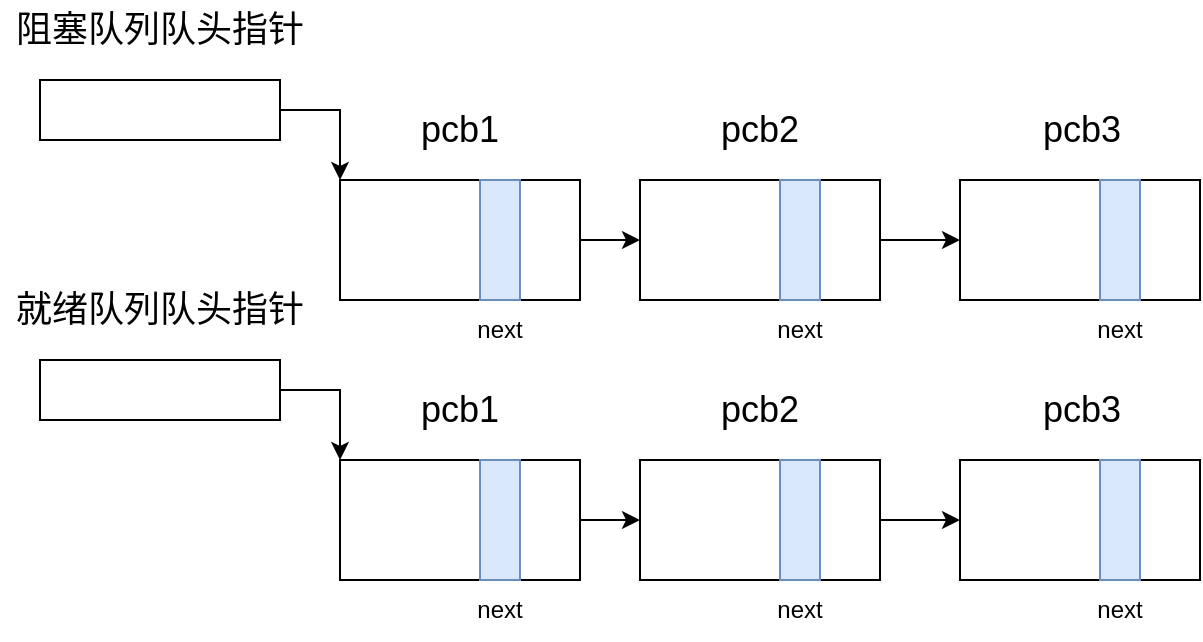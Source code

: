 <mxfile version="24.2.1" type="github">
  <diagram name="第 1 页" id="LYnSWHXCOEJrI_1YHQaW">
    <mxGraphModel dx="692" dy="525" grid="1" gridSize="10" guides="1" tooltips="1" connect="1" arrows="1" fold="1" page="1" pageScale="1" pageWidth="827" pageHeight="1169" math="0" shadow="0">
      <root>
        <mxCell id="0" />
        <mxCell id="1" parent="0" />
        <mxCell id="W_9Xd0URiHrDT1glzjAh-24" value="" style="edgeStyle=orthogonalEdgeStyle;rounded=0;orthogonalLoop=1;jettySize=auto;html=1;entryX=0;entryY=0.5;entryDx=0;entryDy=0;" edge="1" parent="1" source="W_9Xd0URiHrDT1glzjAh-1" target="W_9Xd0URiHrDT1glzjAh-16">
          <mxGeometry relative="1" as="geometry" />
        </mxCell>
        <mxCell id="W_9Xd0URiHrDT1glzjAh-1" value="" style="rounded=0;whiteSpace=wrap;html=1;" vertex="1" parent="1">
          <mxGeometry x="180" y="240" width="120" height="60" as="geometry" />
        </mxCell>
        <mxCell id="W_9Xd0URiHrDT1glzjAh-10" value="next" style="text;html=1;align=center;verticalAlign=middle;whiteSpace=wrap;rounded=0;" vertex="1" parent="1">
          <mxGeometry x="230" y="300" width="60" height="30" as="geometry" />
        </mxCell>
        <mxCell id="W_9Xd0URiHrDT1glzjAh-13" value="" style="rounded=0;whiteSpace=wrap;html=1;direction=south;fillColor=#dae8fc;strokeColor=#6c8ebf;" vertex="1" parent="1">
          <mxGeometry x="250" y="240" width="20" height="60" as="geometry" />
        </mxCell>
        <mxCell id="W_9Xd0URiHrDT1glzjAh-14" value="&lt;font style=&quot;font-size: 18px;&quot;&gt;pcb1&lt;/font&gt;" style="text;html=1;align=center;verticalAlign=middle;whiteSpace=wrap;rounded=0;" vertex="1" parent="1">
          <mxGeometry x="210" y="200" width="60" height="30" as="geometry" />
        </mxCell>
        <mxCell id="W_9Xd0URiHrDT1glzjAh-27" style="edgeStyle=orthogonalEdgeStyle;rounded=0;orthogonalLoop=1;jettySize=auto;html=1;exitX=1;exitY=0.5;exitDx=0;exitDy=0;entryX=0;entryY=0.5;entryDx=0;entryDy=0;" edge="1" parent="1" source="W_9Xd0URiHrDT1glzjAh-16" target="W_9Xd0URiHrDT1glzjAh-20">
          <mxGeometry relative="1" as="geometry" />
        </mxCell>
        <mxCell id="W_9Xd0URiHrDT1glzjAh-16" value="" style="rounded=0;whiteSpace=wrap;html=1;" vertex="1" parent="1">
          <mxGeometry x="330" y="240" width="120" height="60" as="geometry" />
        </mxCell>
        <mxCell id="W_9Xd0URiHrDT1glzjAh-17" value="next" style="text;html=1;align=center;verticalAlign=middle;whiteSpace=wrap;rounded=0;" vertex="1" parent="1">
          <mxGeometry x="380" y="300" width="60" height="30" as="geometry" />
        </mxCell>
        <mxCell id="W_9Xd0URiHrDT1glzjAh-18" value="" style="rounded=0;whiteSpace=wrap;html=1;direction=south;fillColor=#dae8fc;strokeColor=#6c8ebf;" vertex="1" parent="1">
          <mxGeometry x="400" y="240" width="20" height="60" as="geometry" />
        </mxCell>
        <mxCell id="W_9Xd0URiHrDT1glzjAh-19" value="&lt;font style=&quot;font-size: 18px;&quot;&gt;pcb2&lt;/font&gt;" style="text;html=1;align=center;verticalAlign=middle;whiteSpace=wrap;rounded=0;" vertex="1" parent="1">
          <mxGeometry x="360" y="200" width="60" height="30" as="geometry" />
        </mxCell>
        <mxCell id="W_9Xd0URiHrDT1glzjAh-20" value="" style="rounded=0;whiteSpace=wrap;html=1;" vertex="1" parent="1">
          <mxGeometry x="490" y="240" width="120" height="60" as="geometry" />
        </mxCell>
        <mxCell id="W_9Xd0URiHrDT1glzjAh-21" value="next" style="text;html=1;align=center;verticalAlign=middle;whiteSpace=wrap;rounded=0;" vertex="1" parent="1">
          <mxGeometry x="540" y="300" width="60" height="30" as="geometry" />
        </mxCell>
        <mxCell id="W_9Xd0URiHrDT1glzjAh-22" value="" style="rounded=0;whiteSpace=wrap;html=1;direction=south;fillColor=#dae8fc;strokeColor=#6c8ebf;" vertex="1" parent="1">
          <mxGeometry x="560" y="240" width="20" height="60" as="geometry" />
        </mxCell>
        <mxCell id="W_9Xd0URiHrDT1glzjAh-23" value="&lt;font style=&quot;font-size: 18px;&quot;&gt;pcb3&lt;/font&gt;" style="text;html=1;align=center;verticalAlign=middle;whiteSpace=wrap;rounded=0;" vertex="1" parent="1">
          <mxGeometry x="521" y="200" width="60" height="30" as="geometry" />
        </mxCell>
        <mxCell id="W_9Xd0URiHrDT1glzjAh-30" style="edgeStyle=orthogonalEdgeStyle;rounded=0;orthogonalLoop=1;jettySize=auto;html=1;exitX=1;exitY=0.5;exitDx=0;exitDy=0;entryX=0;entryY=0;entryDx=0;entryDy=0;" edge="1" parent="1" source="W_9Xd0URiHrDT1glzjAh-28" target="W_9Xd0URiHrDT1glzjAh-1">
          <mxGeometry relative="1" as="geometry" />
        </mxCell>
        <mxCell id="W_9Xd0URiHrDT1glzjAh-28" value="" style="rounded=0;whiteSpace=wrap;html=1;" vertex="1" parent="1">
          <mxGeometry x="30" y="190" width="120" height="30" as="geometry" />
        </mxCell>
        <mxCell id="W_9Xd0URiHrDT1glzjAh-29" value="&lt;span style=&quot;font-size: 18px;&quot;&gt;阻塞队列队头指针&lt;/span&gt;" style="text;html=1;align=center;verticalAlign=middle;whiteSpace=wrap;rounded=0;" vertex="1" parent="1">
          <mxGeometry x="10" y="150" width="160" height="30" as="geometry" />
        </mxCell>
        <mxCell id="W_9Xd0URiHrDT1glzjAh-31" value="" style="edgeStyle=orthogonalEdgeStyle;rounded=0;orthogonalLoop=1;jettySize=auto;html=1;entryX=0;entryY=0.5;entryDx=0;entryDy=0;" edge="1" source="W_9Xd0URiHrDT1glzjAh-32" target="W_9Xd0URiHrDT1glzjAh-37" parent="1">
          <mxGeometry relative="1" as="geometry" />
        </mxCell>
        <mxCell id="W_9Xd0URiHrDT1glzjAh-32" value="" style="rounded=0;whiteSpace=wrap;html=1;" vertex="1" parent="1">
          <mxGeometry x="180" y="380" width="120" height="60" as="geometry" />
        </mxCell>
        <mxCell id="W_9Xd0URiHrDT1glzjAh-33" value="next" style="text;html=1;align=center;verticalAlign=middle;whiteSpace=wrap;rounded=0;" vertex="1" parent="1">
          <mxGeometry x="230" y="440" width="60" height="30" as="geometry" />
        </mxCell>
        <mxCell id="W_9Xd0URiHrDT1glzjAh-34" value="" style="rounded=0;whiteSpace=wrap;html=1;direction=south;fillColor=#dae8fc;strokeColor=#6c8ebf;" vertex="1" parent="1">
          <mxGeometry x="250" y="380" width="20" height="60" as="geometry" />
        </mxCell>
        <mxCell id="W_9Xd0URiHrDT1glzjAh-35" value="&lt;font style=&quot;font-size: 18px;&quot;&gt;pcb1&lt;/font&gt;" style="text;html=1;align=center;verticalAlign=middle;whiteSpace=wrap;rounded=0;" vertex="1" parent="1">
          <mxGeometry x="210" y="340" width="60" height="30" as="geometry" />
        </mxCell>
        <mxCell id="W_9Xd0URiHrDT1glzjAh-36" style="edgeStyle=orthogonalEdgeStyle;rounded=0;orthogonalLoop=1;jettySize=auto;html=1;exitX=1;exitY=0.5;exitDx=0;exitDy=0;entryX=0;entryY=0.5;entryDx=0;entryDy=0;" edge="1" source="W_9Xd0URiHrDT1glzjAh-37" parent="1">
          <mxGeometry relative="1" as="geometry">
            <mxPoint x="490" y="410" as="targetPoint" />
          </mxGeometry>
        </mxCell>
        <mxCell id="W_9Xd0URiHrDT1glzjAh-37" value="" style="rounded=0;whiteSpace=wrap;html=1;" vertex="1" parent="1">
          <mxGeometry x="330" y="380" width="120" height="60" as="geometry" />
        </mxCell>
        <mxCell id="W_9Xd0URiHrDT1glzjAh-38" value="next" style="text;html=1;align=center;verticalAlign=middle;whiteSpace=wrap;rounded=0;" vertex="1" parent="1">
          <mxGeometry x="380" y="440" width="60" height="30" as="geometry" />
        </mxCell>
        <mxCell id="W_9Xd0URiHrDT1glzjAh-39" value="" style="rounded=0;whiteSpace=wrap;html=1;direction=south;fillColor=#dae8fc;strokeColor=#6c8ebf;" vertex="1" parent="1">
          <mxGeometry x="400" y="380" width="20" height="60" as="geometry" />
        </mxCell>
        <mxCell id="W_9Xd0URiHrDT1glzjAh-40" value="&lt;font style=&quot;font-size: 18px;&quot;&gt;pcb2&lt;/font&gt;" style="text;html=1;align=center;verticalAlign=middle;whiteSpace=wrap;rounded=0;" vertex="1" parent="1">
          <mxGeometry x="360" y="340" width="60" height="30" as="geometry" />
        </mxCell>
        <mxCell id="W_9Xd0URiHrDT1glzjAh-41" value="next" style="text;html=1;align=center;verticalAlign=middle;whiteSpace=wrap;rounded=0;" vertex="1" parent="1">
          <mxGeometry x="540" y="440" width="60" height="30" as="geometry" />
        </mxCell>
        <mxCell id="W_9Xd0URiHrDT1glzjAh-42" value="" style="rounded=0;whiteSpace=wrap;html=1;direction=south;fillColor=#dae8fc;strokeColor=#6c8ebf;" vertex="1" parent="1">
          <mxGeometry x="560" y="380" width="20" height="60" as="geometry" />
        </mxCell>
        <mxCell id="W_9Xd0URiHrDT1glzjAh-43" value="&lt;font style=&quot;font-size: 18px;&quot;&gt;pcb3&lt;/font&gt;" style="text;html=1;align=center;verticalAlign=middle;whiteSpace=wrap;rounded=0;" vertex="1" parent="1">
          <mxGeometry x="521" y="340" width="60" height="30" as="geometry" />
        </mxCell>
        <mxCell id="W_9Xd0URiHrDT1glzjAh-44" style="edgeStyle=orthogonalEdgeStyle;rounded=0;orthogonalLoop=1;jettySize=auto;html=1;exitX=1;exitY=0.5;exitDx=0;exitDy=0;entryX=0;entryY=0;entryDx=0;entryDy=0;" edge="1" source="W_9Xd0URiHrDT1glzjAh-45" target="W_9Xd0URiHrDT1glzjAh-32" parent="1">
          <mxGeometry relative="1" as="geometry" />
        </mxCell>
        <mxCell id="W_9Xd0URiHrDT1glzjAh-45" value="" style="rounded=0;whiteSpace=wrap;html=1;" vertex="1" parent="1">
          <mxGeometry x="30" y="330" width="120" height="30" as="geometry" />
        </mxCell>
        <mxCell id="W_9Xd0URiHrDT1glzjAh-46" value="&lt;span style=&quot;font-size: 18px;&quot;&gt;就绪队列队头指针&lt;/span&gt;" style="text;html=1;align=center;verticalAlign=middle;whiteSpace=wrap;rounded=0;" vertex="1" parent="1">
          <mxGeometry x="10" y="290" width="160" height="30" as="geometry" />
        </mxCell>
        <mxCell id="W_9Xd0URiHrDT1glzjAh-47" value="" style="rounded=0;whiteSpace=wrap;html=1;" vertex="1" parent="1">
          <mxGeometry x="490" y="380" width="120" height="60" as="geometry" />
        </mxCell>
        <mxCell id="W_9Xd0URiHrDT1glzjAh-48" value="" style="rounded=0;whiteSpace=wrap;html=1;direction=south;fillColor=#dae8fc;strokeColor=#6c8ebf;" vertex="1" parent="1">
          <mxGeometry x="560" y="380" width="20" height="60" as="geometry" />
        </mxCell>
      </root>
    </mxGraphModel>
  </diagram>
</mxfile>
